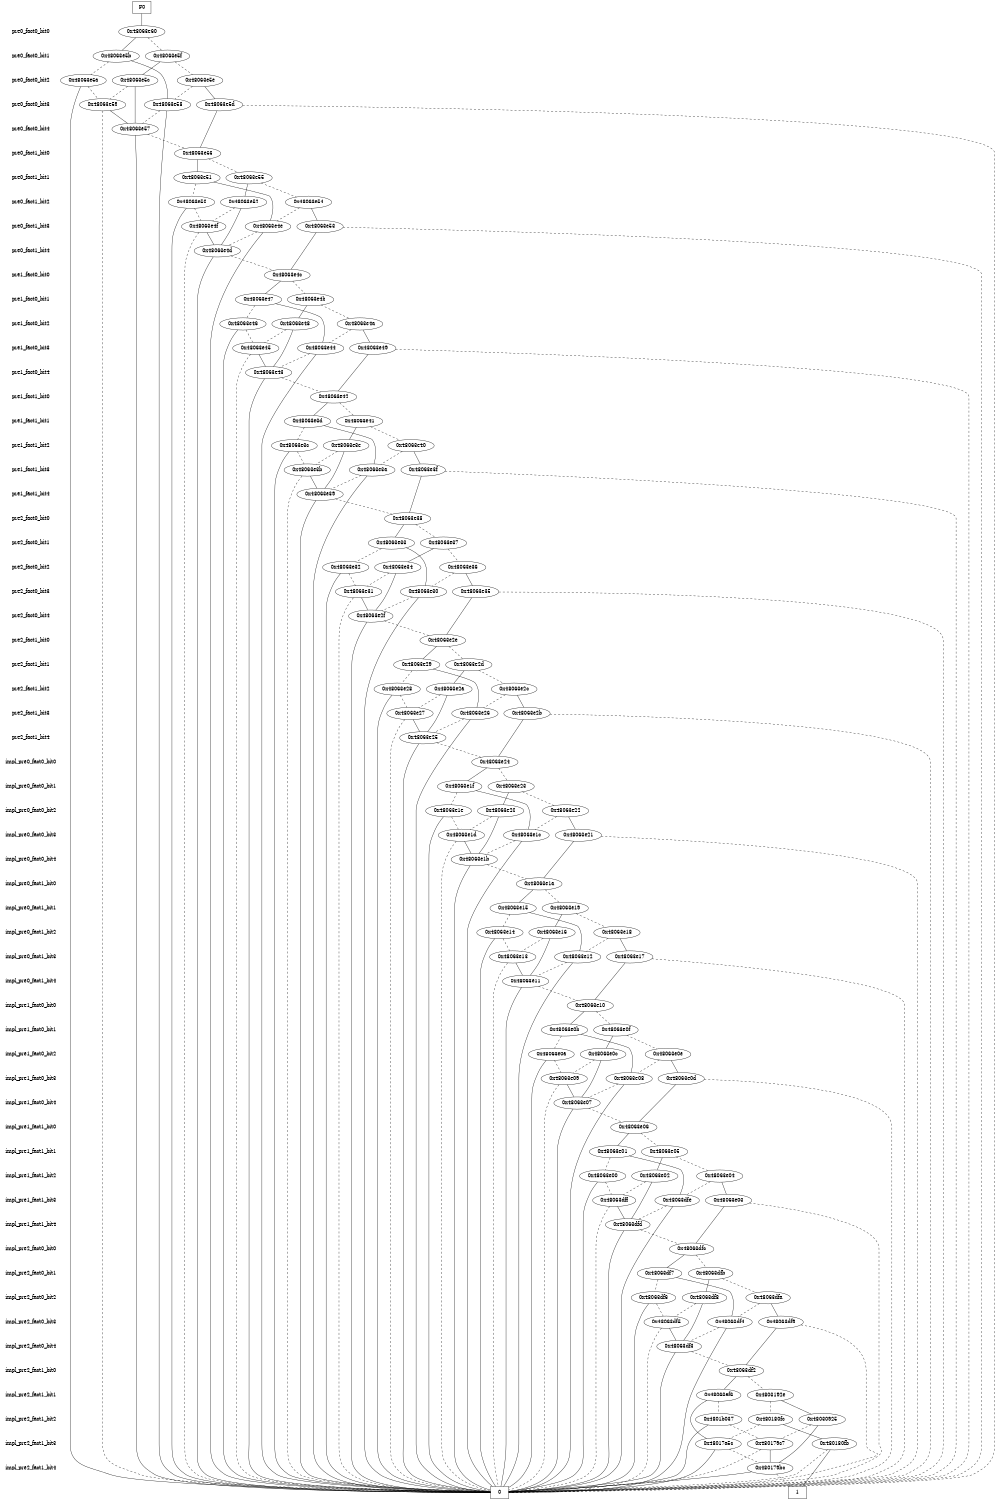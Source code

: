 digraph "DD" {
size = "7.5,10"
center = true;
edge [dir = none];
{ node [shape = plaintext];
  edge [style = invis];
  "CONST NODES" [style = invis];
" pre0_fact0_bit0 " -> " pre0_fact0_bit1 " -> " pre0_fact0_bit2 " -> " pre0_fact0_bit3 " -> " pre0_fact0_bit4 " -> " pre0_fact1_bit0 " -> " pre0_fact1_bit1 " -> " pre0_fact1_bit2 " -> " pre0_fact1_bit3 " -> " pre0_fact1_bit4 " -> " pre1_fact0_bit0 " -> " pre1_fact0_bit1 " -> " pre1_fact0_bit2 " -> " pre1_fact0_bit3 " -> " pre1_fact0_bit4 " -> " pre1_fact1_bit0 " -> " pre1_fact1_bit1 " -> " pre1_fact1_bit2 " -> " pre1_fact1_bit3 " -> " pre1_fact1_bit4 " -> " pre2_fact0_bit0 " -> " pre2_fact0_bit1 " -> " pre2_fact0_bit2 " -> " pre2_fact0_bit3 " -> " pre2_fact0_bit4 " -> " pre2_fact1_bit0 " -> " pre2_fact1_bit1 " -> " pre2_fact1_bit2 " -> " pre2_fact1_bit3 " -> " pre2_fact1_bit4 " -> " impl_pre0_fact0_bit0 " -> " impl_pre0_fact0_bit1 " -> " impl_pre0_fact0_bit2 " -> " impl_pre0_fact0_bit3 " -> " impl_pre0_fact0_bit4 " -> " impl_pre0_fact1_bit0 " -> " impl_pre0_fact1_bit1 " -> " impl_pre0_fact1_bit2 " -> " impl_pre0_fact1_bit3 " -> " impl_pre0_fact1_bit4 " -> " impl_pre1_fact0_bit0 " -> " impl_pre1_fact0_bit1 " -> " impl_pre1_fact0_bit2 " -> " impl_pre1_fact0_bit3 " -> " impl_pre1_fact0_bit4 " -> " impl_pre1_fact1_bit0 " -> " impl_pre1_fact1_bit1 " -> " impl_pre1_fact1_bit2 " -> " impl_pre1_fact1_bit3 " -> " impl_pre1_fact1_bit4 " -> " impl_pre2_fact0_bit0 " -> " impl_pre2_fact0_bit1 " -> " impl_pre2_fact0_bit2 " -> " impl_pre2_fact0_bit3 " -> " impl_pre2_fact0_bit4 " -> " impl_pre2_fact1_bit0 " -> " impl_pre2_fact1_bit1 " -> " impl_pre2_fact1_bit2 " -> " impl_pre2_fact1_bit3 " -> " impl_pre2_fact1_bit4 " -> "CONST NODES"; 
}
{ rank = same; node [shape = box]; edge [style = invis];
"F0"; }
{ rank = same; " pre0_fact0_bit0 ";
"0x48063e60";
}
{ rank = same; " pre0_fact0_bit1 ";
"0x48063e5f";
"0x48063e5b";
}
{ rank = same; " pre0_fact0_bit2 ";
"0x48063e5e";
"0x48063e5c";
"0x48063e5a";
}
{ rank = same; " pre0_fact0_bit3 ";
"0x48063e59";
"0x48063e58";
"0x48063e5d";
}
{ rank = same; " pre0_fact0_bit4 ";
"0x48063e57";
}
{ rank = same; " pre0_fact1_bit0 ";
"0x48063e56";
}
{ rank = same; " pre0_fact1_bit1 ";
"0x48063e51";
"0x48063e55";
}
{ rank = same; " pre0_fact1_bit2 ";
"0x48063e52";
"0x48063e50";
"0x48063e54";
}
{ rank = same; " pre0_fact1_bit3 ";
"0x48063e4e";
"0x48063e4f";
"0x48063e53";
}
{ rank = same; " pre0_fact1_bit4 ";
"0x48063e4d";
}
{ rank = same; " pre1_fact0_bit0 ";
"0x48063e4c";
}
{ rank = same; " pre1_fact0_bit1 ";
"0x48063e47";
"0x48063e4b";
}
{ rank = same; " pre1_fact0_bit2 ";
"0x48063e46";
"0x48063e4a";
"0x48063e48";
}
{ rank = same; " pre1_fact0_bit3 ";
"0x48063e45";
"0x48063e49";
"0x48063e44";
}
{ rank = same; " pre1_fact0_bit4 ";
"0x48063e43";
}
{ rank = same; " pre1_fact1_bit0 ";
"0x48063e42";
}
{ rank = same; " pre1_fact1_bit1 ";
"0x48063e41";
"0x48063e3d";
}
{ rank = same; " pre1_fact1_bit2 ";
"0x48063e40";
"0x48063e3e";
"0x48063e3c";
}
{ rank = same; " pre1_fact1_bit3 ";
"0x48063e3b";
"0x48063e3a";
"0x48063e3f";
}
{ rank = same; " pre1_fact1_bit4 ";
"0x48063e39";
}
{ rank = same; " pre2_fact0_bit0 ";
"0x48063e38";
}
{ rank = same; " pre2_fact0_bit1 ";
"0x48063e33";
"0x48063e37";
}
{ rank = same; " pre2_fact0_bit2 ";
"0x48063e32";
"0x48063e36";
"0x48063e34";
}
{ rank = same; " pre2_fact0_bit3 ";
"0x48063e31";
"0x48063e30";
"0x48063e35";
}
{ rank = same; " pre2_fact0_bit4 ";
"0x48063e2f";
}
{ rank = same; " pre2_fact1_bit0 ";
"0x48063e2e";
}
{ rank = same; " pre2_fact1_bit1 ";
"0x48063e29";
"0x48063e2d";
}
{ rank = same; " pre2_fact1_bit2 ";
"0x48063e28";
"0x48063e2c";
"0x48063e2a";
}
{ rank = same; " pre2_fact1_bit3 ";
"0x48063e26";
"0x48063e27";
"0x48063e2b";
}
{ rank = same; " pre2_fact1_bit4 ";
"0x48063e25";
}
{ rank = same; " impl_pre0_fact0_bit0 ";
"0x48063e24";
}
{ rank = same; " impl_pre0_fact0_bit1 ";
"0x48063e1f";
"0x48063e23";
}
{ rank = same; " impl_pre0_fact0_bit2 ";
"0x48063e22";
"0x48063e20";
"0x48063e1e";
}
{ rank = same; " impl_pre0_fact0_bit3 ";
"0x48063e1d";
"0x48063e1c";
"0x48063e21";
}
{ rank = same; " impl_pre0_fact0_bit4 ";
"0x48063e1b";
}
{ rank = same; " impl_pre0_fact1_bit0 ";
"0x48063e1a";
}
{ rank = same; " impl_pre0_fact1_bit1 ";
"0x48063e15";
"0x48063e19";
}
{ rank = same; " impl_pre0_fact1_bit2 ";
"0x48063e14";
"0x48063e18";
"0x48063e16";
}
{ rank = same; " impl_pre0_fact1_bit3 ";
"0x48063e13";
"0x48063e12";
"0x48063e17";
}
{ rank = same; " impl_pre0_fact1_bit4 ";
"0x48063e11";
}
{ rank = same; " impl_pre1_fact0_bit0 ";
"0x48063e10";
}
{ rank = same; " impl_pre1_fact0_bit1 ";
"0x48063e0b";
"0x48063e0f";
}
{ rank = same; " impl_pre1_fact0_bit2 ";
"0x48063e0a";
"0x48063e0e";
"0x48063e0c";
}
{ rank = same; " impl_pre1_fact0_bit3 ";
"0x48063e08";
"0x48063e09";
"0x48063e0d";
}
{ rank = same; " impl_pre1_fact0_bit4 ";
"0x48063e07";
}
{ rank = same; " impl_pre1_fact1_bit0 ";
"0x48063e06";
}
{ rank = same; " impl_pre1_fact1_bit1 ";
"0x48063e01";
"0x48063e05";
}
{ rank = same; " impl_pre1_fact1_bit2 ";
"0x48063e04";
"0x48063e02";
"0x48063e00";
}
{ rank = same; " impl_pre1_fact1_bit3 ";
"0x48063dff";
"0x48063e03";
"0x48063dfe";
}
{ rank = same; " impl_pre1_fact1_bit4 ";
"0x48063dfd";
}
{ rank = same; " impl_pre2_fact0_bit0 ";
"0x48063dfc";
}
{ rank = same; " impl_pre2_fact0_bit1 ";
"0x48063df7";
"0x48063dfb";
}
{ rank = same; " impl_pre2_fact0_bit2 ";
"0x48063df6";
"0x48063dfa";
"0x48063df8";
}
{ rank = same; " impl_pre2_fact0_bit3 ";
"0x48063df5";
"0x48063df4";
"0x48063df9";
}
{ rank = same; " impl_pre2_fact0_bit4 ";
"0x48063df3";
}
{ rank = same; " impl_pre2_fact1_bit0 ";
"0x48063df2";
}
{ rank = same; " impl_pre2_fact1_bit1 ";
"0x48063af6";
"0x4803192e";
}
{ rank = same; " impl_pre2_fact1_bit2 ";
"0x48030925";
"0x480180fc";
"0x4801b037";
}
{ rank = same; " impl_pre2_fact1_bit3 ";
"0x480180fb";
"0x48017a5c";
"0x480179c7";
}
{ rank = same; " impl_pre2_fact1_bit4 ";
"0x480179bc";
}
{ rank = same; "CONST NODES";
{ node [shape = box]; "0x47e80e9c";
"0x47e80e9b";
}
}
"F0" -> "0x48063e60" [style = solid];
"0x48063e60" -> "0x48063e5b";
"0x48063e60" -> "0x48063e5f" [style = dashed];
"0x48063e5f" -> "0x48063e5c";
"0x48063e5f" -> "0x48063e5e" [style = dashed];
"0x48063e5b" -> "0x48063e58";
"0x48063e5b" -> "0x48063e5a" [style = dashed];
"0x48063e5e" -> "0x48063e5d";
"0x48063e5e" -> "0x48063e58" [style = dashed];
"0x48063e5c" -> "0x48063e57";
"0x48063e5c" -> "0x48063e59" [style = dashed];
"0x48063e5a" -> "0x47e80e9c";
"0x48063e5a" -> "0x48063e59" [style = dashed];
"0x48063e59" -> "0x48063e57";
"0x48063e59" -> "0x47e80e9c" [style = dashed];
"0x48063e58" -> "0x47e80e9c";
"0x48063e58" -> "0x48063e57" [style = dashed];
"0x48063e5d" -> "0x48063e56";
"0x48063e5d" -> "0x47e80e9c" [style = dashed];
"0x48063e57" -> "0x47e80e9c";
"0x48063e57" -> "0x48063e56" [style = dashed];
"0x48063e56" -> "0x48063e51";
"0x48063e56" -> "0x48063e55" [style = dashed];
"0x48063e51" -> "0x48063e4e";
"0x48063e51" -> "0x48063e50" [style = dashed];
"0x48063e55" -> "0x48063e52";
"0x48063e55" -> "0x48063e54" [style = dashed];
"0x48063e52" -> "0x48063e4d";
"0x48063e52" -> "0x48063e4f" [style = dashed];
"0x48063e50" -> "0x47e80e9c";
"0x48063e50" -> "0x48063e4f" [style = dashed];
"0x48063e54" -> "0x48063e53";
"0x48063e54" -> "0x48063e4e" [style = dashed];
"0x48063e4e" -> "0x47e80e9c";
"0x48063e4e" -> "0x48063e4d" [style = dashed];
"0x48063e4f" -> "0x48063e4d";
"0x48063e4f" -> "0x47e80e9c" [style = dashed];
"0x48063e53" -> "0x48063e4c";
"0x48063e53" -> "0x47e80e9c" [style = dashed];
"0x48063e4d" -> "0x47e80e9c";
"0x48063e4d" -> "0x48063e4c" [style = dashed];
"0x48063e4c" -> "0x48063e47";
"0x48063e4c" -> "0x48063e4b" [style = dashed];
"0x48063e47" -> "0x48063e44";
"0x48063e47" -> "0x48063e46" [style = dashed];
"0x48063e4b" -> "0x48063e48";
"0x48063e4b" -> "0x48063e4a" [style = dashed];
"0x48063e46" -> "0x47e80e9c";
"0x48063e46" -> "0x48063e45" [style = dashed];
"0x48063e4a" -> "0x48063e49";
"0x48063e4a" -> "0x48063e44" [style = dashed];
"0x48063e48" -> "0x48063e43";
"0x48063e48" -> "0x48063e45" [style = dashed];
"0x48063e45" -> "0x48063e43";
"0x48063e45" -> "0x47e80e9c" [style = dashed];
"0x48063e49" -> "0x48063e42";
"0x48063e49" -> "0x47e80e9c" [style = dashed];
"0x48063e44" -> "0x47e80e9c";
"0x48063e44" -> "0x48063e43" [style = dashed];
"0x48063e43" -> "0x47e80e9c";
"0x48063e43" -> "0x48063e42" [style = dashed];
"0x48063e42" -> "0x48063e3d";
"0x48063e42" -> "0x48063e41" [style = dashed];
"0x48063e41" -> "0x48063e3e";
"0x48063e41" -> "0x48063e40" [style = dashed];
"0x48063e3d" -> "0x48063e3a";
"0x48063e3d" -> "0x48063e3c" [style = dashed];
"0x48063e40" -> "0x48063e3f";
"0x48063e40" -> "0x48063e3a" [style = dashed];
"0x48063e3e" -> "0x48063e39";
"0x48063e3e" -> "0x48063e3b" [style = dashed];
"0x48063e3c" -> "0x47e80e9c";
"0x48063e3c" -> "0x48063e3b" [style = dashed];
"0x48063e3b" -> "0x48063e39";
"0x48063e3b" -> "0x47e80e9c" [style = dashed];
"0x48063e3a" -> "0x47e80e9c";
"0x48063e3a" -> "0x48063e39" [style = dashed];
"0x48063e3f" -> "0x48063e38";
"0x48063e3f" -> "0x47e80e9c" [style = dashed];
"0x48063e39" -> "0x47e80e9c";
"0x48063e39" -> "0x48063e38" [style = dashed];
"0x48063e38" -> "0x48063e33";
"0x48063e38" -> "0x48063e37" [style = dashed];
"0x48063e33" -> "0x48063e30";
"0x48063e33" -> "0x48063e32" [style = dashed];
"0x48063e37" -> "0x48063e34";
"0x48063e37" -> "0x48063e36" [style = dashed];
"0x48063e32" -> "0x47e80e9c";
"0x48063e32" -> "0x48063e31" [style = dashed];
"0x48063e36" -> "0x48063e35";
"0x48063e36" -> "0x48063e30" [style = dashed];
"0x48063e34" -> "0x48063e2f";
"0x48063e34" -> "0x48063e31" [style = dashed];
"0x48063e31" -> "0x48063e2f";
"0x48063e31" -> "0x47e80e9c" [style = dashed];
"0x48063e30" -> "0x47e80e9c";
"0x48063e30" -> "0x48063e2f" [style = dashed];
"0x48063e35" -> "0x48063e2e";
"0x48063e35" -> "0x47e80e9c" [style = dashed];
"0x48063e2f" -> "0x47e80e9c";
"0x48063e2f" -> "0x48063e2e" [style = dashed];
"0x48063e2e" -> "0x48063e29";
"0x48063e2e" -> "0x48063e2d" [style = dashed];
"0x48063e29" -> "0x48063e26";
"0x48063e29" -> "0x48063e28" [style = dashed];
"0x48063e2d" -> "0x48063e2a";
"0x48063e2d" -> "0x48063e2c" [style = dashed];
"0x48063e28" -> "0x47e80e9c";
"0x48063e28" -> "0x48063e27" [style = dashed];
"0x48063e2c" -> "0x48063e2b";
"0x48063e2c" -> "0x48063e26" [style = dashed];
"0x48063e2a" -> "0x48063e25";
"0x48063e2a" -> "0x48063e27" [style = dashed];
"0x48063e26" -> "0x47e80e9c";
"0x48063e26" -> "0x48063e25" [style = dashed];
"0x48063e27" -> "0x48063e25";
"0x48063e27" -> "0x47e80e9c" [style = dashed];
"0x48063e2b" -> "0x48063e24";
"0x48063e2b" -> "0x47e80e9c" [style = dashed];
"0x48063e25" -> "0x47e80e9c";
"0x48063e25" -> "0x48063e24" [style = dashed];
"0x48063e24" -> "0x48063e1f";
"0x48063e24" -> "0x48063e23" [style = dashed];
"0x48063e1f" -> "0x48063e1c";
"0x48063e1f" -> "0x48063e1e" [style = dashed];
"0x48063e23" -> "0x48063e20";
"0x48063e23" -> "0x48063e22" [style = dashed];
"0x48063e22" -> "0x48063e21";
"0x48063e22" -> "0x48063e1c" [style = dashed];
"0x48063e20" -> "0x48063e1b";
"0x48063e20" -> "0x48063e1d" [style = dashed];
"0x48063e1e" -> "0x47e80e9c";
"0x48063e1e" -> "0x48063e1d" [style = dashed];
"0x48063e1d" -> "0x48063e1b";
"0x48063e1d" -> "0x47e80e9c" [style = dashed];
"0x48063e1c" -> "0x47e80e9c";
"0x48063e1c" -> "0x48063e1b" [style = dashed];
"0x48063e21" -> "0x48063e1a";
"0x48063e21" -> "0x47e80e9c" [style = dashed];
"0x48063e1b" -> "0x47e80e9c";
"0x48063e1b" -> "0x48063e1a" [style = dashed];
"0x48063e1a" -> "0x48063e15";
"0x48063e1a" -> "0x48063e19" [style = dashed];
"0x48063e15" -> "0x48063e12";
"0x48063e15" -> "0x48063e14" [style = dashed];
"0x48063e19" -> "0x48063e16";
"0x48063e19" -> "0x48063e18" [style = dashed];
"0x48063e14" -> "0x47e80e9c";
"0x48063e14" -> "0x48063e13" [style = dashed];
"0x48063e18" -> "0x48063e17";
"0x48063e18" -> "0x48063e12" [style = dashed];
"0x48063e16" -> "0x48063e11";
"0x48063e16" -> "0x48063e13" [style = dashed];
"0x48063e13" -> "0x48063e11";
"0x48063e13" -> "0x47e80e9c" [style = dashed];
"0x48063e12" -> "0x47e80e9c";
"0x48063e12" -> "0x48063e11" [style = dashed];
"0x48063e17" -> "0x48063e10";
"0x48063e17" -> "0x47e80e9c" [style = dashed];
"0x48063e11" -> "0x47e80e9c";
"0x48063e11" -> "0x48063e10" [style = dashed];
"0x48063e10" -> "0x48063e0b";
"0x48063e10" -> "0x48063e0f" [style = dashed];
"0x48063e0b" -> "0x48063e08";
"0x48063e0b" -> "0x48063e0a" [style = dashed];
"0x48063e0f" -> "0x48063e0c";
"0x48063e0f" -> "0x48063e0e" [style = dashed];
"0x48063e0a" -> "0x47e80e9c";
"0x48063e0a" -> "0x48063e09" [style = dashed];
"0x48063e0e" -> "0x48063e0d";
"0x48063e0e" -> "0x48063e08" [style = dashed];
"0x48063e0c" -> "0x48063e07";
"0x48063e0c" -> "0x48063e09" [style = dashed];
"0x48063e08" -> "0x47e80e9c";
"0x48063e08" -> "0x48063e07" [style = dashed];
"0x48063e09" -> "0x48063e07";
"0x48063e09" -> "0x47e80e9c" [style = dashed];
"0x48063e0d" -> "0x48063e06";
"0x48063e0d" -> "0x47e80e9c" [style = dashed];
"0x48063e07" -> "0x47e80e9c";
"0x48063e07" -> "0x48063e06" [style = dashed];
"0x48063e06" -> "0x48063e01";
"0x48063e06" -> "0x48063e05" [style = dashed];
"0x48063e01" -> "0x48063dfe";
"0x48063e01" -> "0x48063e00" [style = dashed];
"0x48063e05" -> "0x48063e02";
"0x48063e05" -> "0x48063e04" [style = dashed];
"0x48063e04" -> "0x48063e03";
"0x48063e04" -> "0x48063dfe" [style = dashed];
"0x48063e02" -> "0x48063dfd";
"0x48063e02" -> "0x48063dff" [style = dashed];
"0x48063e00" -> "0x47e80e9c";
"0x48063e00" -> "0x48063dff" [style = dashed];
"0x48063dff" -> "0x48063dfd";
"0x48063dff" -> "0x47e80e9c" [style = dashed];
"0x48063e03" -> "0x48063dfc";
"0x48063e03" -> "0x47e80e9c" [style = dashed];
"0x48063dfe" -> "0x47e80e9c";
"0x48063dfe" -> "0x48063dfd" [style = dashed];
"0x48063dfd" -> "0x47e80e9c";
"0x48063dfd" -> "0x48063dfc" [style = dashed];
"0x48063dfc" -> "0x48063df7";
"0x48063dfc" -> "0x48063dfb" [style = dashed];
"0x48063df7" -> "0x48063df4";
"0x48063df7" -> "0x48063df6" [style = dashed];
"0x48063dfb" -> "0x48063df8";
"0x48063dfb" -> "0x48063dfa" [style = dashed];
"0x48063df6" -> "0x47e80e9c";
"0x48063df6" -> "0x48063df5" [style = dashed];
"0x48063dfa" -> "0x48063df9";
"0x48063dfa" -> "0x48063df4" [style = dashed];
"0x48063df8" -> "0x48063df3";
"0x48063df8" -> "0x48063df5" [style = dashed];
"0x48063df5" -> "0x48063df3";
"0x48063df5" -> "0x47e80e9c" [style = dashed];
"0x48063df4" -> "0x47e80e9c";
"0x48063df4" -> "0x48063df3" [style = dashed];
"0x48063df9" -> "0x48063df2";
"0x48063df9" -> "0x47e80e9c" [style = dashed];
"0x48063df3" -> "0x47e80e9c";
"0x48063df3" -> "0x48063df2" [style = dashed];
"0x48063df2" -> "0x48063af6";
"0x48063df2" -> "0x4803192e" [style = dashed];
"0x48063af6" -> "0x48017a5c";
"0x48063af6" -> "0x4801b037" [style = dashed];
"0x4803192e" -> "0x48030925";
"0x4803192e" -> "0x480180fc" [style = dashed];
"0x48030925" -> "0x480179bc";
"0x48030925" -> "0x480179c7" [style = dashed];
"0x480180fc" -> "0x480180fb";
"0x480180fc" -> "0x48017a5c" [style = dashed];
"0x4801b037" -> "0x47e80e9c";
"0x4801b037" -> "0x480179c7" [style = dashed];
"0x480180fb" -> "0x47e80e9b";
"0x480180fb" -> "0x47e80e9c" [style = dashed];
"0x48017a5c" -> "0x47e80e9c";
"0x48017a5c" -> "0x480179bc" [style = dashed];
"0x480179c7" -> "0x480179bc";
"0x480179c7" -> "0x47e80e9c" [style = dashed];
"0x480179bc" -> "0x47e80e9c";
"0x480179bc" -> "0x47e80e9b" [style = dashed];
"0x47e80e9c" [label = "0"];
"0x47e80e9b" [label = "1"];
}
